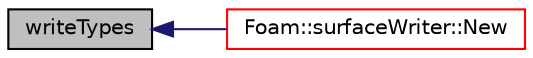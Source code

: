 digraph "writeTypes"
{
  bgcolor="transparent";
  edge [fontname="Helvetica",fontsize="10",labelfontname="Helvetica",labelfontsize="10"];
  node [fontname="Helvetica",fontsize="10",shape=record];
  rankdir="LR";
  Node1 [label="writeTypes",height=0.2,width=0.4,color="black", fillcolor="grey75", style="filled", fontcolor="black"];
  Node1 -> Node2 [dir="back",color="midnightblue",fontsize="10",style="solid",fontname="Helvetica"];
  Node2 [label="Foam::surfaceWriter::New",height=0.2,width=0.4,color="red",URL="$a02574.html#a1feb24dd2161c11bc78d97934dd6908f",tooltip="Return a reference to the selected surfaceWriter. "];
}
